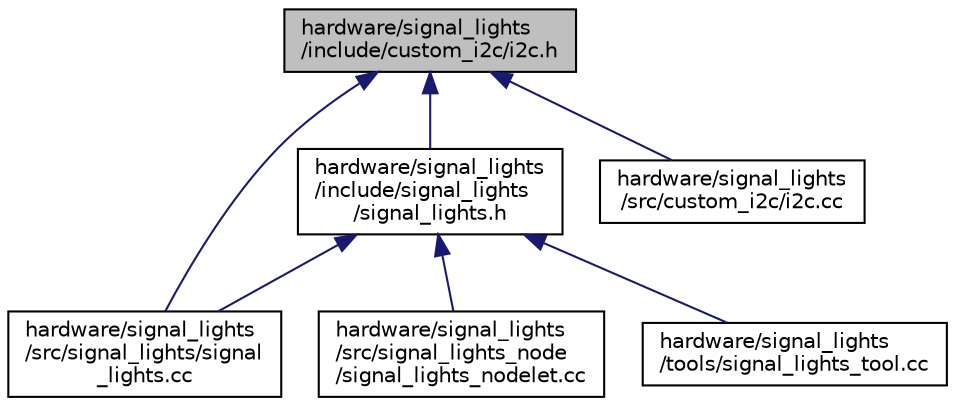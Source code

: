 digraph "hardware/signal_lights/include/custom_i2c/i2c.h"
{
 // LATEX_PDF_SIZE
  edge [fontname="Helvetica",fontsize="10",labelfontname="Helvetica",labelfontsize="10"];
  node [fontname="Helvetica",fontsize="10",shape=record];
  Node1 [label="hardware/signal_lights\l/include/custom_i2c/i2c.h",height=0.2,width=0.4,color="black", fillcolor="grey75", style="filled", fontcolor="black",tooltip=" "];
  Node1 -> Node2 [dir="back",color="midnightblue",fontsize="10",style="solid",fontname="Helvetica"];
  Node2 [label="hardware/signal_lights\l/include/signal_lights\l/signal_lights.h",height=0.2,width=0.4,color="black", fillcolor="white", style="filled",URL="$signal__lights_8h.html",tooltip=" "];
  Node2 -> Node3 [dir="back",color="midnightblue",fontsize="10",style="solid",fontname="Helvetica"];
  Node3 [label="hardware/signal_lights\l/src/signal_lights/signal\l_lights.cc",height=0.2,width=0.4,color="black", fillcolor="white", style="filled",URL="$signal__lights_8cc.html",tooltip=" "];
  Node2 -> Node4 [dir="back",color="midnightblue",fontsize="10",style="solid",fontname="Helvetica"];
  Node4 [label="hardware/signal_lights\l/src/signal_lights_node\l/signal_lights_nodelet.cc",height=0.2,width=0.4,color="black", fillcolor="white", style="filled",URL="$signal__lights__nodelet_8cc.html",tooltip=" "];
  Node2 -> Node5 [dir="back",color="midnightblue",fontsize="10",style="solid",fontname="Helvetica"];
  Node5 [label="hardware/signal_lights\l/tools/signal_lights_tool.cc",height=0.2,width=0.4,color="black", fillcolor="white", style="filled",URL="$signal__lights__tool_8cc.html",tooltip=" "];
  Node1 -> Node6 [dir="back",color="midnightblue",fontsize="10",style="solid",fontname="Helvetica"];
  Node6 [label="hardware/signal_lights\l/src/custom_i2c/i2c.cc",height=0.2,width=0.4,color="black", fillcolor="white", style="filled",URL="$signal__lights_2src_2custom__i2c_2i2c_8cc.html",tooltip=" "];
  Node1 -> Node3 [dir="back",color="midnightblue",fontsize="10",style="solid",fontname="Helvetica"];
}
